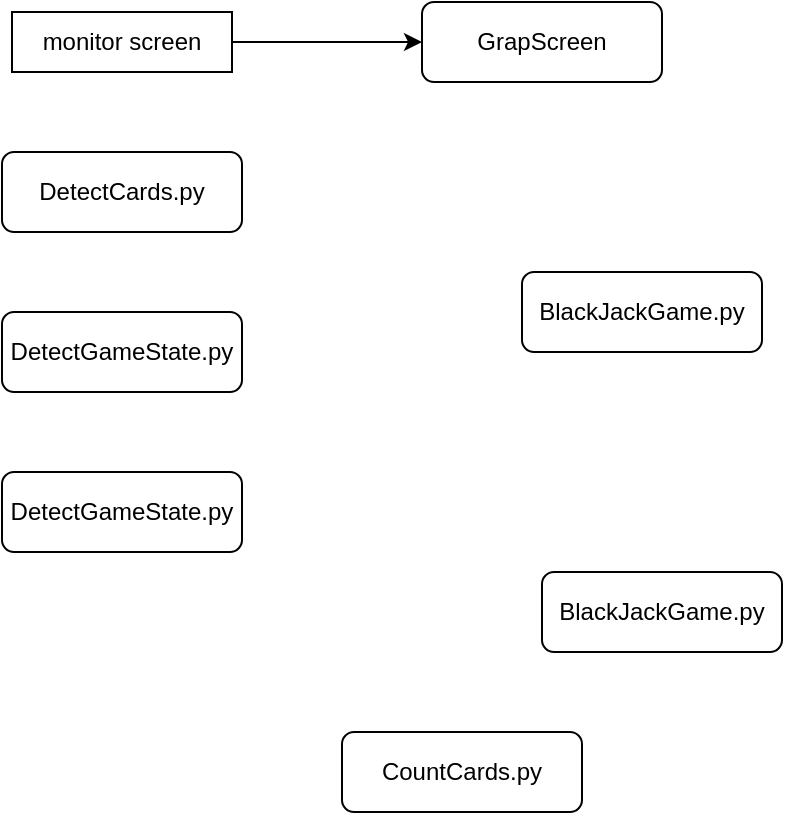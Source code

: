 <mxfile version="14.1.8" type="device"><diagram id="C5RBs43oDa-KdzZeNtuy" name="Page-1"><mxGraphModel dx="1422" dy="794" grid="1" gridSize="10" guides="1" tooltips="1" connect="1" arrows="1" fold="1" page="1" pageScale="1" pageWidth="827" pageHeight="1169" math="0" shadow="0"><root><mxCell id="WIyWlLk6GJQsqaUBKTNV-0"/><mxCell id="WIyWlLk6GJQsqaUBKTNV-1" parent="WIyWlLk6GJQsqaUBKTNV-0"/><mxCell id="WIyWlLk6GJQsqaUBKTNV-3" value="CountCards.py" style="rounded=1;whiteSpace=wrap;html=1;fontSize=12;glass=0;strokeWidth=1;shadow=0;" parent="WIyWlLk6GJQsqaUBKTNV-1" vertex="1"><mxGeometry x="230" y="400" width="120" height="40" as="geometry"/></mxCell><mxCell id="ITnEMk7fE6bJ48Y_e62j-0" value="DetectCards.py" style="rounded=1;whiteSpace=wrap;html=1;fontSize=12;glass=0;strokeWidth=1;shadow=0;" vertex="1" parent="WIyWlLk6GJQsqaUBKTNV-1"><mxGeometry x="60" y="110" width="120" height="40" as="geometry"/></mxCell><mxCell id="ITnEMk7fE6bJ48Y_e62j-1" value="DetectGameState.py" style="rounded=1;whiteSpace=wrap;html=1;fontSize=12;glass=0;strokeWidth=1;shadow=0;" vertex="1" parent="WIyWlLk6GJQsqaUBKTNV-1"><mxGeometry x="60" y="270" width="120" height="40" as="geometry"/></mxCell><mxCell id="ITnEMk7fE6bJ48Y_e62j-2" value="DetectGameState.py" style="rounded=1;whiteSpace=wrap;html=1;fontSize=12;glass=0;strokeWidth=1;shadow=0;" vertex="1" parent="WIyWlLk6GJQsqaUBKTNV-1"><mxGeometry x="60" y="190" width="120" height="40" as="geometry"/></mxCell><mxCell id="ITnEMk7fE6bJ48Y_e62j-3" value="BlackJackGame.py" style="rounded=1;whiteSpace=wrap;html=1;fontSize=12;glass=0;strokeWidth=1;shadow=0;" vertex="1" parent="WIyWlLk6GJQsqaUBKTNV-1"><mxGeometry x="320" y="170" width="120" height="40" as="geometry"/></mxCell><mxCell id="ITnEMk7fE6bJ48Y_e62j-7" style="edgeStyle=orthogonalEdgeStyle;rounded=0;orthogonalLoop=1;jettySize=auto;html=1;exitX=1;exitY=0.5;exitDx=0;exitDy=0;" edge="1" parent="WIyWlLk6GJQsqaUBKTNV-1" source="ITnEMk7fE6bJ48Y_e62j-4" target="ITnEMk7fE6bJ48Y_e62j-6"><mxGeometry relative="1" as="geometry"><mxPoint x="220" y="55" as="targetPoint"/></mxGeometry></mxCell><mxCell id="ITnEMk7fE6bJ48Y_e62j-4" value="monitor screen" style="rounded=0;whiteSpace=wrap;html=1;" vertex="1" parent="WIyWlLk6GJQsqaUBKTNV-1"><mxGeometry x="65" y="40" width="110" height="30" as="geometry"/></mxCell><mxCell id="ITnEMk7fE6bJ48Y_e62j-5" value="BlackJackGame.py" style="rounded=1;whiteSpace=wrap;html=1;fontSize=12;glass=0;strokeWidth=1;shadow=0;" vertex="1" parent="WIyWlLk6GJQsqaUBKTNV-1"><mxGeometry x="330" y="320" width="120" height="40" as="geometry"/></mxCell><mxCell id="ITnEMk7fE6bJ48Y_e62j-6" value="GrapScreen" style="rounded=1;whiteSpace=wrap;html=1;fontSize=12;glass=0;strokeWidth=1;shadow=0;" vertex="1" parent="WIyWlLk6GJQsqaUBKTNV-1"><mxGeometry x="270" y="35" width="120" height="40" as="geometry"/></mxCell></root></mxGraphModel></diagram></mxfile>